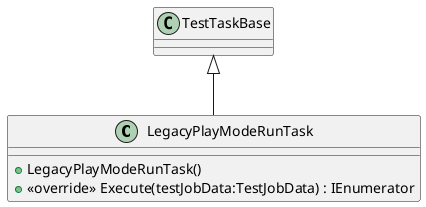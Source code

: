 @startuml
class LegacyPlayModeRunTask {
    + LegacyPlayModeRunTask()
    + <<override>> Execute(testJobData:TestJobData) : IEnumerator
}
TestTaskBase <|-- LegacyPlayModeRunTask
@enduml
